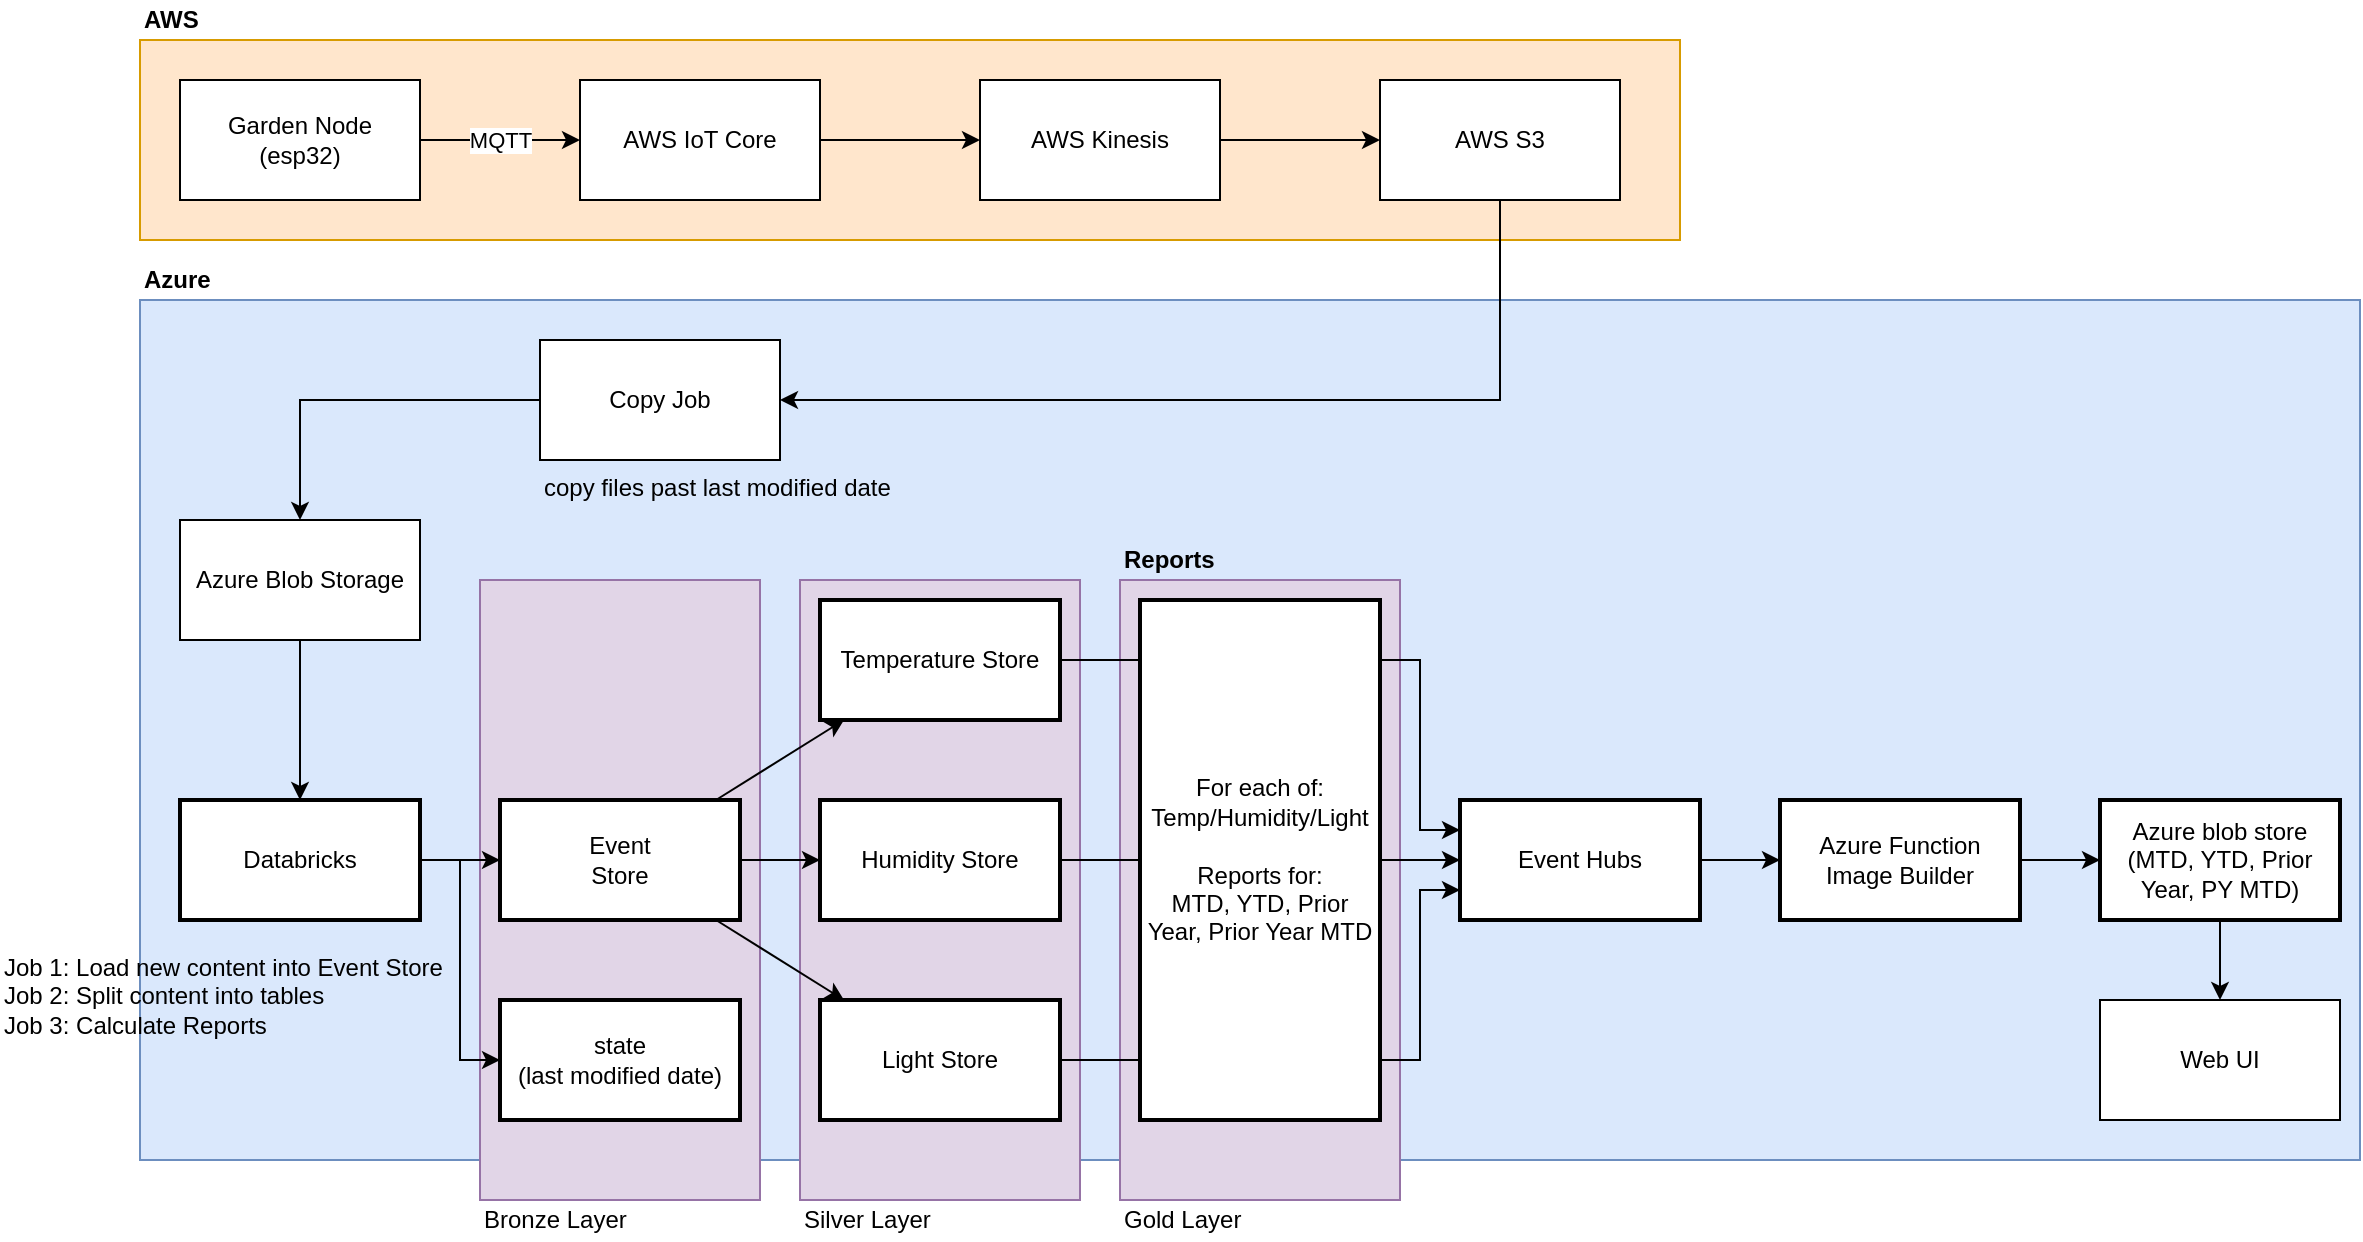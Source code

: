 <mxfile version="11.2.5" type="device" pages="1"><diagram id="u3TpQkbD0kj4aqIDNSaJ" name="Page-1"><mxGraphModel dx="2485" dy="787" grid="1" gridSize="10" guides="1" tooltips="1" connect="1" arrows="1" fold="1" page="1" pageScale="1" pageWidth="1100" pageHeight="850" math="0" shadow="0"><root><mxCell id="0"/><mxCell id="1" parent="0"/><mxCell id="PS31EWzH_UW3wzFD7M-0-46" value="" style="rounded=0;whiteSpace=wrap;html=1;fillColor=#dae8fc;strokeColor=#6c8ebf;" vertex="1" parent="1"><mxGeometry x="20" y="230" width="1110" height="430" as="geometry"/></mxCell><mxCell id="PS31EWzH_UW3wzFD7M-0-66" value="" style="rounded=0;whiteSpace=wrap;html=1;fillColor=#e1d5e7;strokeColor=#9673a6;" vertex="1" parent="1"><mxGeometry x="510" y="370" width="140" height="310" as="geometry"/></mxCell><mxCell id="PS31EWzH_UW3wzFD7M-0-48" value="" style="rounded=0;whiteSpace=wrap;html=1;fillColor=#e1d5e7;strokeColor=#9673a6;" vertex="1" parent="1"><mxGeometry x="350" y="370" width="140" height="310" as="geometry"/></mxCell><mxCell id="PS31EWzH_UW3wzFD7M-0-47" value="" style="rounded=0;whiteSpace=wrap;html=1;fillColor=#e1d5e7;strokeColor=#9673a6;" vertex="1" parent="1"><mxGeometry x="190" y="370" width="140" height="310" as="geometry"/></mxCell><mxCell id="PS31EWzH_UW3wzFD7M-0-24" value="" style="rounded=0;whiteSpace=wrap;html=1;fillColor=#ffe6cc;strokeColor=#d79b00;" vertex="1" parent="1"><mxGeometry x="20" y="100" width="770" height="100" as="geometry"/></mxCell><mxCell id="PS31EWzH_UW3wzFD7M-0-3" value="" style="edgeStyle=orthogonalEdgeStyle;rounded=0;orthogonalLoop=1;jettySize=auto;html=1;" edge="1" parent="1" source="PS31EWzH_UW3wzFD7M-0-1" target="PS31EWzH_UW3wzFD7M-0-2"><mxGeometry relative="1" as="geometry"/></mxCell><mxCell id="PS31EWzH_UW3wzFD7M-0-1" value="AWS IoT Core" style="rounded=0;whiteSpace=wrap;html=1;" vertex="1" parent="1"><mxGeometry x="240" y="120" width="120" height="60" as="geometry"/></mxCell><mxCell id="PS31EWzH_UW3wzFD7M-0-8" value="MQTT" style="edgeStyle=orthogonalEdgeStyle;rounded=0;orthogonalLoop=1;jettySize=auto;html=1;" edge="1" parent="1" source="PS31EWzH_UW3wzFD7M-0-6" target="PS31EWzH_UW3wzFD7M-0-1"><mxGeometry relative="1" as="geometry"/></mxCell><mxCell id="PS31EWzH_UW3wzFD7M-0-6" value="Garden Node&lt;br&gt;(esp32)" style="rounded=0;whiteSpace=wrap;html=1;" vertex="1" parent="1"><mxGeometry x="40" y="120" width="120" height="60" as="geometry"/></mxCell><mxCell id="PS31EWzH_UW3wzFD7M-0-5" value="" style="edgeStyle=orthogonalEdgeStyle;rounded=0;orthogonalLoop=1;jettySize=auto;html=1;" edge="1" parent="1" source="PS31EWzH_UW3wzFD7M-0-2" target="PS31EWzH_UW3wzFD7M-0-4"><mxGeometry relative="1" as="geometry"/></mxCell><mxCell id="PS31EWzH_UW3wzFD7M-0-2" value="AWS Kinesis" style="rounded=0;whiteSpace=wrap;html=1;" vertex="1" parent="1"><mxGeometry x="440" y="120" width="120" height="60" as="geometry"/></mxCell><mxCell id="PS31EWzH_UW3wzFD7M-0-10" value="" style="edgeStyle=orthogonalEdgeStyle;rounded=0;orthogonalLoop=1;jettySize=auto;html=1;entryX=1;entryY=0.5;entryDx=0;entryDy=0;" edge="1" parent="1" source="PS31EWzH_UW3wzFD7M-0-4" target="PS31EWzH_UW3wzFD7M-0-9"><mxGeometry relative="1" as="geometry"><Array as="points"><mxPoint x="700" y="280"/></Array></mxGeometry></mxCell><mxCell id="PS31EWzH_UW3wzFD7M-0-4" value="AWS S3" style="rounded=0;whiteSpace=wrap;html=1;" vertex="1" parent="1"><mxGeometry x="640" y="120" width="120" height="60" as="geometry"/></mxCell><mxCell id="PS31EWzH_UW3wzFD7M-0-12" value="" style="edgeStyle=orthogonalEdgeStyle;rounded=0;orthogonalLoop=1;jettySize=auto;html=1;exitX=0;exitY=0.5;exitDx=0;exitDy=0;" edge="1" parent="1" source="PS31EWzH_UW3wzFD7M-0-9" target="PS31EWzH_UW3wzFD7M-0-11"><mxGeometry relative="1" as="geometry"><mxPoint x="100" y="260" as="sourcePoint"/></mxGeometry></mxCell><mxCell id="PS31EWzH_UW3wzFD7M-0-9" value="Copy Job" style="rounded=0;whiteSpace=wrap;html=1;" vertex="1" parent="1"><mxGeometry x="220" y="250" width="120" height="60" as="geometry"/></mxCell><mxCell id="PS31EWzH_UW3wzFD7M-0-14" value="" style="edgeStyle=orthogonalEdgeStyle;rounded=0;orthogonalLoop=1;jettySize=auto;html=1;" edge="1" parent="1" source="PS31EWzH_UW3wzFD7M-0-11" target="PS31EWzH_UW3wzFD7M-0-13"><mxGeometry relative="1" as="geometry"/></mxCell><mxCell id="PS31EWzH_UW3wzFD7M-0-11" value="Azure Blob Storage" style="rounded=0;whiteSpace=wrap;html=1;fontStyle=0" vertex="1" parent="1"><mxGeometry x="40" y="340" width="120" height="60" as="geometry"/></mxCell><mxCell id="PS31EWzH_UW3wzFD7M-0-16" value="" style="edgeStyle=orthogonalEdgeStyle;rounded=0;orthogonalLoop=1;jettySize=auto;html=1;" edge="1" parent="1" source="PS31EWzH_UW3wzFD7M-0-13" target="PS31EWzH_UW3wzFD7M-0-15"><mxGeometry relative="1" as="geometry"/></mxCell><mxCell id="PS31EWzH_UW3wzFD7M-0-52" value="" style="edgeStyle=orthogonalEdgeStyle;rounded=0;jumpStyle=arc;orthogonalLoop=1;jettySize=auto;html=1;entryX=0;entryY=0.5;entryDx=0;entryDy=0;" edge="1" parent="1" source="PS31EWzH_UW3wzFD7M-0-13" target="PS31EWzH_UW3wzFD7M-0-51"><mxGeometry relative="1" as="geometry"/></mxCell><mxCell id="PS31EWzH_UW3wzFD7M-0-13" value="Databricks" style="rounded=0;whiteSpace=wrap;html=1;strokeWidth=2;" vertex="1" parent="1"><mxGeometry x="40" y="480" width="120" height="60" as="geometry"/></mxCell><mxCell id="PS31EWzH_UW3wzFD7M-0-51" value="state&lt;br&gt;(last modified date)" style="rounded=0;whiteSpace=wrap;html=1;strokeWidth=2;" vertex="1" parent="1"><mxGeometry x="200" y="580" width="120" height="60" as="geometry"/></mxCell><mxCell id="PS31EWzH_UW3wzFD7M-0-18" value="" style="rounded=0;orthogonalLoop=1;jettySize=auto;html=1;" edge="1" parent="1" source="PS31EWzH_UW3wzFD7M-0-15" target="PS31EWzH_UW3wzFD7M-0-17"><mxGeometry relative="1" as="geometry"/></mxCell><mxCell id="PS31EWzH_UW3wzFD7M-0-20" value="" style="edgeStyle=none;rounded=0;orthogonalLoop=1;jettySize=auto;html=1;" edge="1" parent="1" source="PS31EWzH_UW3wzFD7M-0-15" target="PS31EWzH_UW3wzFD7M-0-19"><mxGeometry relative="1" as="geometry"/></mxCell><mxCell id="PS31EWzH_UW3wzFD7M-0-22" value="" style="edgeStyle=none;rounded=0;orthogonalLoop=1;jettySize=auto;html=1;" edge="1" parent="1" source="PS31EWzH_UW3wzFD7M-0-15" target="PS31EWzH_UW3wzFD7M-0-21"><mxGeometry relative="1" as="geometry"/></mxCell><mxCell id="PS31EWzH_UW3wzFD7M-0-15" value="Event&lt;br&gt;Store" style="rounded=0;whiteSpace=wrap;html=1;strokeWidth=2;" vertex="1" parent="1"><mxGeometry x="200" y="480" width="120" height="60" as="geometry"/></mxCell><mxCell id="PS31EWzH_UW3wzFD7M-0-21" value="Light Store" style="rounded=0;whiteSpace=wrap;html=1;strokeWidth=2;" vertex="1" parent="1"><mxGeometry x="360" y="580" width="120" height="60" as="geometry"/></mxCell><mxCell id="PS31EWzH_UW3wzFD7M-0-19" value="Humidity Store" style="rounded=0;whiteSpace=wrap;html=1;strokeWidth=2;" vertex="1" parent="1"><mxGeometry x="360" y="480" width="120" height="60" as="geometry"/></mxCell><mxCell id="PS31EWzH_UW3wzFD7M-0-17" value="Temperature Store" style="rounded=0;whiteSpace=wrap;html=1;strokeWidth=2;" vertex="1" parent="1"><mxGeometry x="360" y="380" width="120" height="60" as="geometry"/></mxCell><mxCell id="PS31EWzH_UW3wzFD7M-0-44" value="" style="edgeStyle=orthogonalEdgeStyle;rounded=0;orthogonalLoop=1;jettySize=auto;html=1;" edge="1" parent="1" source="PS31EWzH_UW3wzFD7M-0-31" target="PS31EWzH_UW3wzFD7M-0-43"><mxGeometry relative="1" as="geometry"/></mxCell><mxCell id="PS31EWzH_UW3wzFD7M-0-31" value="Azure blob store&lt;br&gt;(MTD, YTD, Prior Year, PY MTD)" style="rounded=0;whiteSpace=wrap;html=1;strokeWidth=2;" vertex="1" parent="1"><mxGeometry x="1000" y="480" width="120" height="60" as="geometry"/></mxCell><mxCell id="PS31EWzH_UW3wzFD7M-0-43" value="Web UI" style="rounded=0;whiteSpace=wrap;html=1;" vertex="1" parent="1"><mxGeometry x="1000" y="580" width="120" height="60" as="geometry"/></mxCell><mxCell id="PS31EWzH_UW3wzFD7M-0-59" value="" style="edgeStyle=orthogonalEdgeStyle;curved=1;rounded=0;jumpStyle=arc;orthogonalLoop=1;jettySize=auto;html=1;" edge="1" parent="1" source="PS31EWzH_UW3wzFD7M-0-27"><mxGeometry relative="1" as="geometry"><mxPoint x="880" y="510" as="targetPoint"/></mxGeometry></mxCell><mxCell id="PS31EWzH_UW3wzFD7M-0-61" value="" style="edgeStyle=orthogonalEdgeStyle;curved=1;rounded=0;jumpStyle=arc;orthogonalLoop=1;jettySize=auto;html=1;" edge="1" parent="1" source="PS31EWzH_UW3wzFD7M-0-27" target="PS31EWzH_UW3wzFD7M-0-60"><mxGeometry relative="1" as="geometry"/></mxCell><mxCell id="PS31EWzH_UW3wzFD7M-0-27" value="Event Hubs" style="rounded=0;whiteSpace=wrap;html=1;strokeWidth=2;" vertex="1" parent="1"><mxGeometry x="680" y="480" width="120" height="60" as="geometry"/></mxCell><mxCell id="PS31EWzH_UW3wzFD7M-0-62" value="" style="edgeStyle=orthogonalEdgeStyle;curved=1;rounded=0;jumpStyle=arc;orthogonalLoop=1;jettySize=auto;html=1;" edge="1" parent="1" source="PS31EWzH_UW3wzFD7M-0-60" target="PS31EWzH_UW3wzFD7M-0-31"><mxGeometry relative="1" as="geometry"/></mxCell><mxCell id="PS31EWzH_UW3wzFD7M-0-60" value="Azure Function&lt;br&gt;Image Builder" style="rounded=0;whiteSpace=wrap;html=1;strokeWidth=2;" vertex="1" parent="1"><mxGeometry x="840" y="480" width="120" height="60" as="geometry"/></mxCell><mxCell id="PS31EWzH_UW3wzFD7M-0-37" value="" style="edgeStyle=orthogonalEdgeStyle;rounded=0;orthogonalLoop=1;jettySize=auto;html=1;entryX=0;entryY=0.5;entryDx=0;entryDy=0;exitX=1;exitY=0.5;exitDx=0;exitDy=0;jumpStyle=arc;" edge="1" parent="1" source="PS31EWzH_UW3wzFD7M-0-19" target="PS31EWzH_UW3wzFD7M-0-27"><mxGeometry relative="1" as="geometry"><mxPoint x="490" y="420" as="sourcePoint"/><mxPoint x="680" y="435" as="targetPoint"/><Array as="points"><mxPoint x="540" y="510"/><mxPoint x="540" y="510"/></Array></mxGeometry></mxCell><mxCell id="PS31EWzH_UW3wzFD7M-0-38" value="" style="edgeStyle=orthogonalEdgeStyle;rounded=0;orthogonalLoop=1;jettySize=auto;html=1;exitX=1;exitY=0.5;exitDx=0;exitDy=0;entryX=0;entryY=0.75;entryDx=0;entryDy=0;" edge="1" parent="1" source="PS31EWzH_UW3wzFD7M-0-21" target="PS31EWzH_UW3wzFD7M-0-27"><mxGeometry relative="1" as="geometry"><mxPoint x="490" y="520" as="sourcePoint"/><mxPoint x="600" y="624.667" as="targetPoint"/><Array as="points"><mxPoint x="660" y="610"/><mxPoint x="660" y="525"/></Array></mxGeometry></mxCell><mxCell id="PS31EWzH_UW3wzFD7M-0-36" value="" style="edgeStyle=orthogonalEdgeStyle;rounded=0;orthogonalLoop=1;jettySize=auto;html=1;entryX=0;entryY=0.25;entryDx=0;entryDy=0;jumpStyle=arc;" edge="1" parent="1" source="PS31EWzH_UW3wzFD7M-0-17" target="PS31EWzH_UW3wzFD7M-0-27"><mxGeometry relative="1" as="geometry"><mxPoint x="600" y="424.667" as="targetPoint"/><Array as="points"><mxPoint x="660" y="410"/><mxPoint x="660" y="495"/></Array></mxGeometry></mxCell><mxCell id="PS31EWzH_UW3wzFD7M-0-49" value="Bronze Layer" style="text;html=1;strokeColor=none;fillColor=none;align=left;verticalAlign=middle;whiteSpace=wrap;rounded=0;" vertex="1" parent="1"><mxGeometry x="190" y="680" width="90" height="20" as="geometry"/></mxCell><mxCell id="PS31EWzH_UW3wzFD7M-0-50" value="Silver Layer" style="text;html=1;strokeColor=none;fillColor=none;align=left;verticalAlign=middle;whiteSpace=wrap;rounded=0;" vertex="1" parent="1"><mxGeometry x="350" y="680" width="90" height="20" as="geometry"/></mxCell><mxCell id="PS31EWzH_UW3wzFD7M-0-54" value="copy files past last modified date" style="text;html=1;" vertex="1" parent="1"><mxGeometry x="220" y="310" width="160" height="30" as="geometry"/></mxCell><mxCell id="PS31EWzH_UW3wzFD7M-0-55" value="Job 1: Load new content into Event Store&lt;br&gt;Job 2: Split content into tables&lt;br&gt;Job 3: Calculate Reports" style="text;html=1;" vertex="1" parent="1"><mxGeometry x="-50" y="550" width="230" height="60" as="geometry"/></mxCell><mxCell id="PS31EWzH_UW3wzFD7M-0-65" value="For each of: Temp/Humidity/Light&lt;br&gt;&lt;br&gt;Reports for:&lt;br&gt;MTD, YTD, Prior Year, Prior Year MTD" style="rounded=0;whiteSpace=wrap;html=1;strokeWidth=2;" vertex="1" parent="1"><mxGeometry x="520" y="380" width="120" height="260" as="geometry"/></mxCell><mxCell id="PS31EWzH_UW3wzFD7M-0-67" value="Gold Layer" style="text;html=1;strokeColor=none;fillColor=none;align=left;verticalAlign=middle;whiteSpace=wrap;rounded=0;" vertex="1" parent="1"><mxGeometry x="510" y="680" width="90" height="20" as="geometry"/></mxCell><mxCell id="PS31EWzH_UW3wzFD7M-0-68" value="Reports" style="text;html=1;strokeColor=none;fillColor=none;align=left;verticalAlign=middle;whiteSpace=wrap;rounded=0;fontStyle=1" vertex="1" parent="1"><mxGeometry x="510" y="350" width="90" height="20" as="geometry"/></mxCell><mxCell id="PS31EWzH_UW3wzFD7M-0-69" value="Azure" style="text;html=1;strokeColor=none;fillColor=none;align=left;verticalAlign=middle;whiteSpace=wrap;rounded=0;fontStyle=1" vertex="1" parent="1"><mxGeometry x="20" y="210" width="90" height="20" as="geometry"/></mxCell><mxCell id="PS31EWzH_UW3wzFD7M-0-70" value="AWS" style="text;html=1;strokeColor=none;fillColor=none;align=left;verticalAlign=middle;whiteSpace=wrap;rounded=0;fontStyle=1" vertex="1" parent="1"><mxGeometry x="20" y="80" width="90" height="20" as="geometry"/></mxCell></root></mxGraphModel></diagram></mxfile>